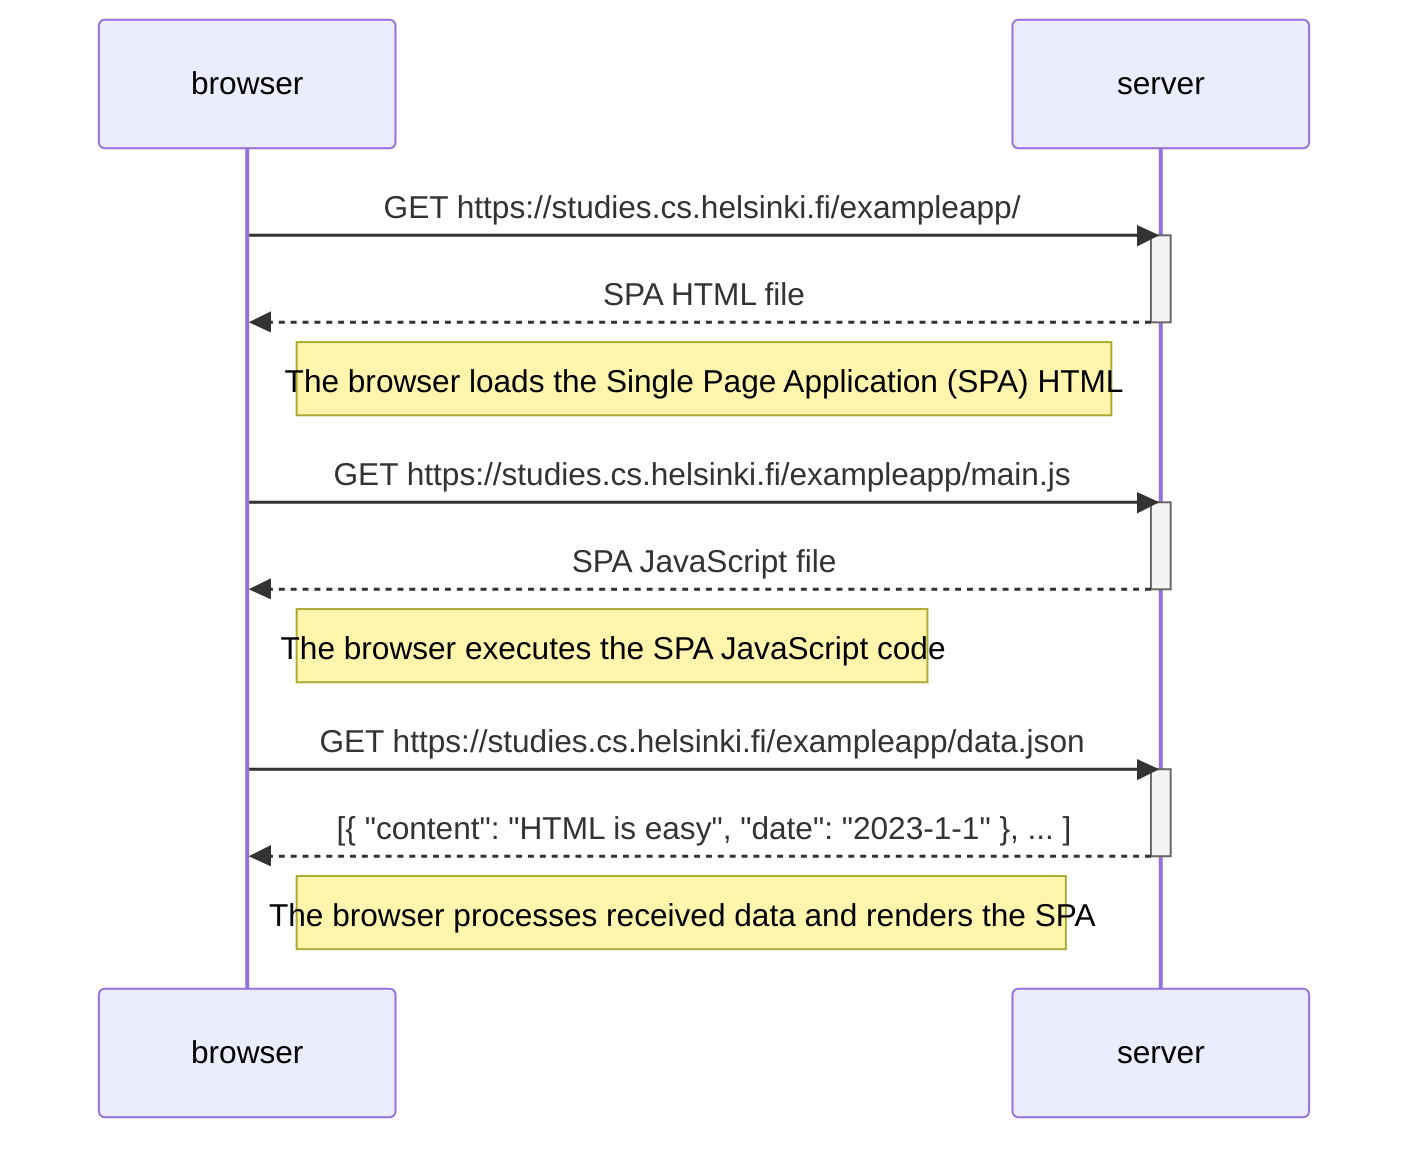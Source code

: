 sequenceDiagram
    participant browser
    participant server

    browser->>server: GET https://studies.cs.helsinki.fi/exampleapp/
    activate server
    server-->>browser: SPA HTML file
    deactivate server

    Note right of browser: The browser loads the Single Page Application (SPA) HTML

    browser->>server: GET https://studies.cs.helsinki.fi/exampleapp/main.js
    activate server
    server-->>browser: SPA JavaScript file
    deactivate server

    Note right of browser: The browser executes the SPA JavaScript code

    browser->>server: GET https://studies.cs.helsinki.fi/exampleapp/data.json
    activate server
    server-->>browser: [{ "content": "HTML is easy", "date": "2023-1-1" }, ... ]
    deactivate server

    Note right of browser: The browser processes received data and renders the SPA